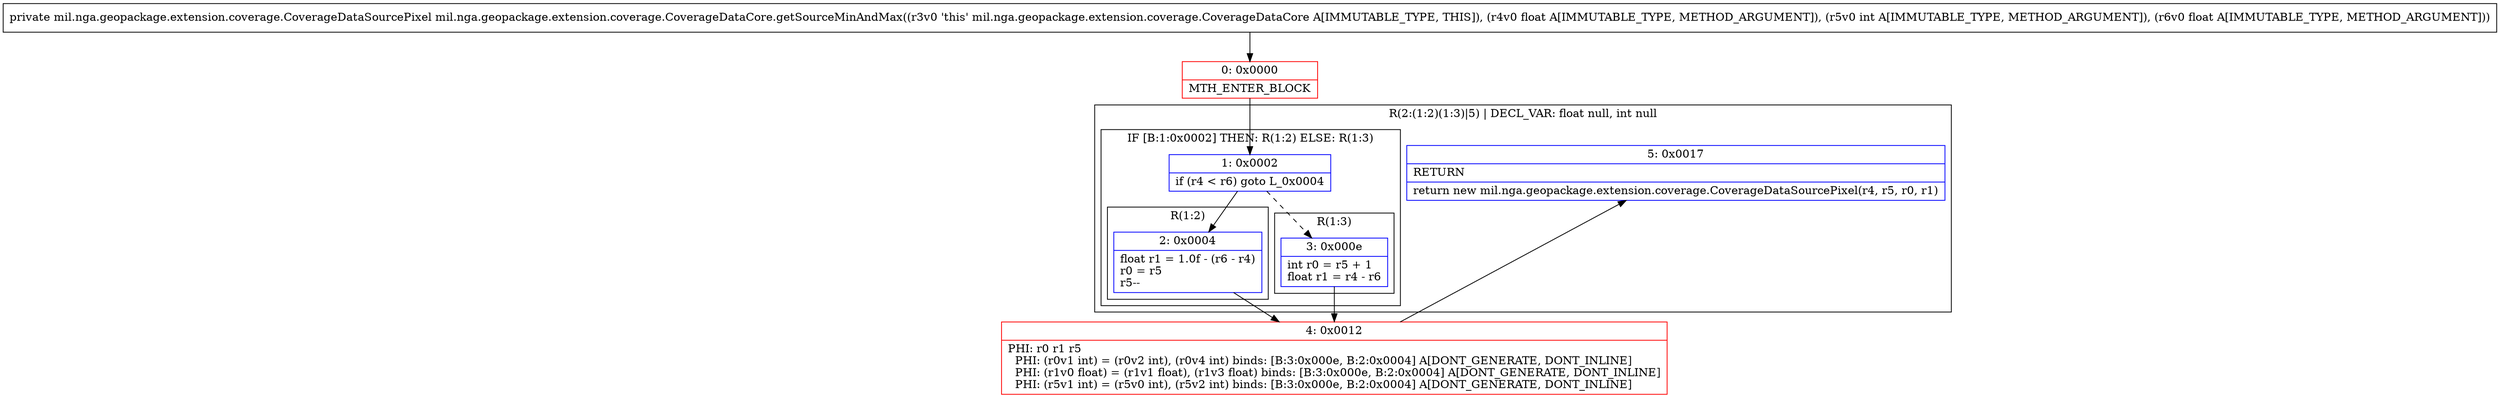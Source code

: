 digraph "CFG formil.nga.geopackage.extension.coverage.CoverageDataCore.getSourceMinAndMax(FIF)Lmil\/nga\/geopackage\/extension\/coverage\/CoverageDataSourcePixel;" {
subgraph cluster_Region_1254301595 {
label = "R(2:(1:2)(1:3)|5) | DECL_VAR: float null, int null\l";
node [shape=record,color=blue];
subgraph cluster_IfRegion_851021711 {
label = "IF [B:1:0x0002] THEN: R(1:2) ELSE: R(1:3)";
node [shape=record,color=blue];
Node_1 [shape=record,label="{1\:\ 0x0002|if (r4 \< r6) goto L_0x0004\l}"];
subgraph cluster_Region_1522068226 {
label = "R(1:2)";
node [shape=record,color=blue];
Node_2 [shape=record,label="{2\:\ 0x0004|float r1 = 1.0f \- (r6 \- r4)\lr0 = r5\lr5\-\-\l}"];
}
subgraph cluster_Region_25929694 {
label = "R(1:3)";
node [shape=record,color=blue];
Node_3 [shape=record,label="{3\:\ 0x000e|int r0 = r5 + 1\lfloat r1 = r4 \- r6\l}"];
}
}
Node_5 [shape=record,label="{5\:\ 0x0017|RETURN\l|return new mil.nga.geopackage.extension.coverage.CoverageDataSourcePixel(r4, r5, r0, r1)\l}"];
}
Node_0 [shape=record,color=red,label="{0\:\ 0x0000|MTH_ENTER_BLOCK\l}"];
Node_4 [shape=record,color=red,label="{4\:\ 0x0012|PHI: r0 r1 r5 \l  PHI: (r0v1 int) = (r0v2 int), (r0v4 int) binds: [B:3:0x000e, B:2:0x0004] A[DONT_GENERATE, DONT_INLINE]\l  PHI: (r1v0 float) = (r1v1 float), (r1v3 float) binds: [B:3:0x000e, B:2:0x0004] A[DONT_GENERATE, DONT_INLINE]\l  PHI: (r5v1 int) = (r5v0 int), (r5v2 int) binds: [B:3:0x000e, B:2:0x0004] A[DONT_GENERATE, DONT_INLINE]\l}"];
MethodNode[shape=record,label="{private mil.nga.geopackage.extension.coverage.CoverageDataSourcePixel mil.nga.geopackage.extension.coverage.CoverageDataCore.getSourceMinAndMax((r3v0 'this' mil.nga.geopackage.extension.coverage.CoverageDataCore A[IMMUTABLE_TYPE, THIS]), (r4v0 float A[IMMUTABLE_TYPE, METHOD_ARGUMENT]), (r5v0 int A[IMMUTABLE_TYPE, METHOD_ARGUMENT]), (r6v0 float A[IMMUTABLE_TYPE, METHOD_ARGUMENT])) }"];
MethodNode -> Node_0;
Node_1 -> Node_2;
Node_1 -> Node_3[style=dashed];
Node_2 -> Node_4;
Node_3 -> Node_4;
Node_0 -> Node_1;
Node_4 -> Node_5;
}


